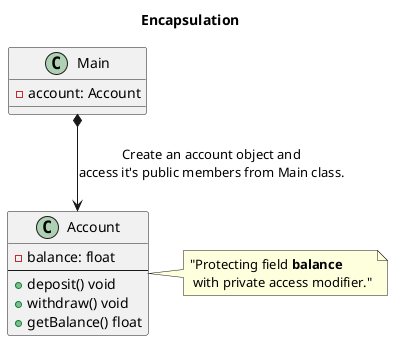 @startuml
title "Encapsulation"
class Main {
    - account: Account
}

class Account {
    - balance: float
    --
    + deposit() void
    + withdraw() void
    + getBalance() float
}
note right:  "Protecting field <b>balance</b>\n with private access modifier."

Main *--> Account : Create an account object and\naccess it's public members from Main class.
@enduml
